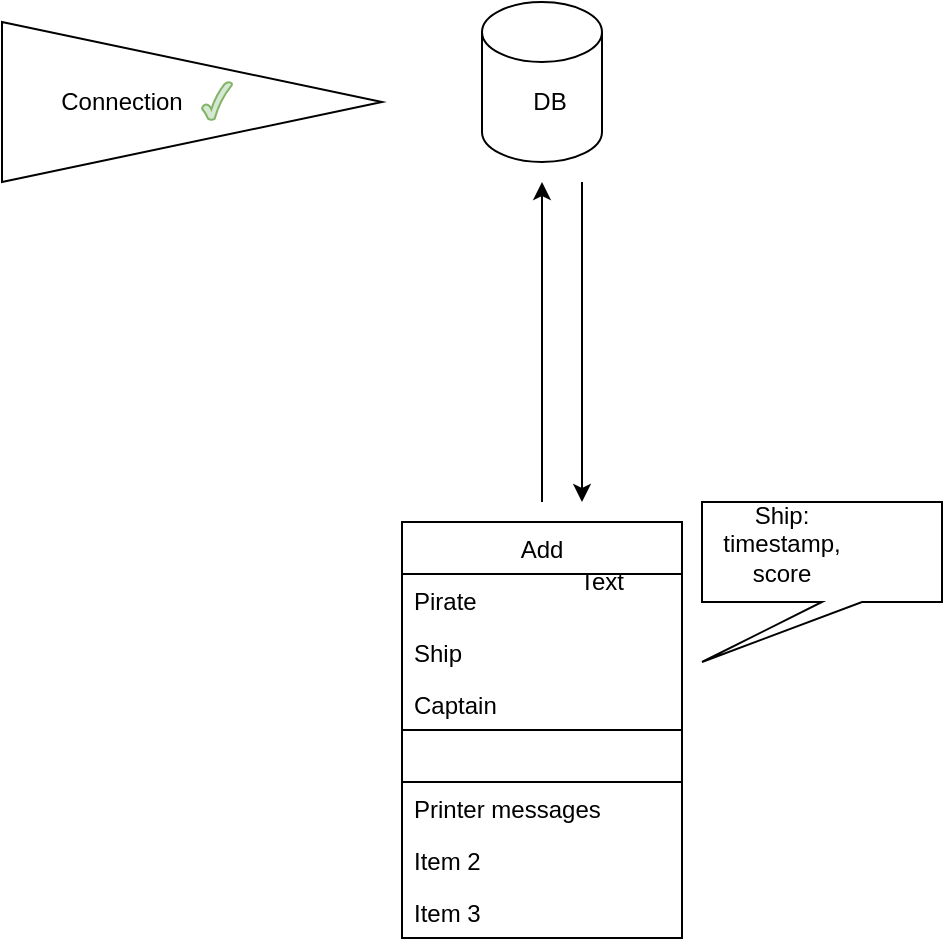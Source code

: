 <mxfile version="15.0.6" type="device"><diagram id="AxKaFnVjwI0AqqhoQMSC" name="Page-1"><mxGraphModel dx="1422" dy="794" grid="1" gridSize="10" guides="1" tooltips="1" connect="1" arrows="1" fold="1" page="1" pageScale="1" pageWidth="827" pageHeight="1169" math="0" shadow="0"><root><mxCell id="0"/><mxCell id="1" parent="0"/><mxCell id="CgCTcG5X03FOBFGtecjk-1" value="" style="shape=cylinder3;whiteSpace=wrap;html=1;boundedLbl=1;backgroundOutline=1;size=15;" vertex="1" parent="1"><mxGeometry x="350" y="110" width="60" height="80" as="geometry"/></mxCell><mxCell id="CgCTcG5X03FOBFGtecjk-2" value="DB" style="text;html=1;strokeColor=none;fillColor=none;align=center;verticalAlign=middle;whiteSpace=wrap;rounded=0;" vertex="1" parent="1"><mxGeometry x="364" y="150" width="40" height="20" as="geometry"/></mxCell><mxCell id="CgCTcG5X03FOBFGtecjk-4" value="" style="endArrow=classic;html=1;" edge="1" parent="1"><mxGeometry width="50" height="50" relative="1" as="geometry"><mxPoint x="380" y="360" as="sourcePoint"/><mxPoint x="380" y="200" as="targetPoint"/></mxGeometry></mxCell><mxCell id="CgCTcG5X03FOBFGtecjk-5" value="Add" style="swimlane;fontStyle=0;childLayout=stackLayout;horizontal=1;startSize=26;horizontalStack=0;resizeParent=1;resizeParentMax=0;resizeLast=0;collapsible=1;marginBottom=0;" vertex="1" parent="1"><mxGeometry x="310" y="370" width="140" height="104" as="geometry"/></mxCell><mxCell id="CgCTcG5X03FOBFGtecjk-6" value="Pirate" style="text;strokeColor=none;fillColor=none;align=left;verticalAlign=top;spacingLeft=4;spacingRight=4;overflow=hidden;rotatable=0;points=[[0,0.5],[1,0.5]];portConstraint=eastwest;" vertex="1" parent="CgCTcG5X03FOBFGtecjk-5"><mxGeometry y="26" width="140" height="26" as="geometry"/></mxCell><mxCell id="CgCTcG5X03FOBFGtecjk-7" value="Ship" style="text;strokeColor=none;fillColor=none;align=left;verticalAlign=top;spacingLeft=4;spacingRight=4;overflow=hidden;rotatable=0;points=[[0,0.5],[1,0.5]];portConstraint=eastwest;" vertex="1" parent="CgCTcG5X03FOBFGtecjk-5"><mxGeometry y="52" width="140" height="26" as="geometry"/></mxCell><mxCell id="CgCTcG5X03FOBFGtecjk-8" value="Captain" style="text;strokeColor=none;fillColor=none;align=left;verticalAlign=top;spacingLeft=4;spacingRight=4;overflow=hidden;rotatable=0;points=[[0,0.5],[1,0.5]];portConstraint=eastwest;" vertex="1" parent="CgCTcG5X03FOBFGtecjk-5"><mxGeometry y="78" width="140" height="26" as="geometry"/></mxCell><mxCell id="CgCTcG5X03FOBFGtecjk-9" value="" style="triangle;whiteSpace=wrap;html=1;" vertex="1" parent="1"><mxGeometry x="110" y="120" width="190" height="80" as="geometry"/></mxCell><mxCell id="CgCTcG5X03FOBFGtecjk-10" value="Connection" style="text;html=1;strokeColor=none;fillColor=none;align=center;verticalAlign=middle;whiteSpace=wrap;rounded=0;" vertex="1" parent="1"><mxGeometry x="150" y="150" width="40" height="20" as="geometry"/></mxCell><mxCell id="CgCTcG5X03FOBFGtecjk-11" value="" style="endArrow=classic;html=1;" edge="1" parent="1"><mxGeometry width="50" height="50" relative="1" as="geometry"><mxPoint x="400" y="200" as="sourcePoint"/><mxPoint x="400" y="360" as="targetPoint"/></mxGeometry></mxCell><mxCell id="CgCTcG5X03FOBFGtecjk-13" value="" style="shape=callout;whiteSpace=wrap;html=1;perimeter=calloutPerimeter;position2=0;" vertex="1" parent="1"><mxGeometry x="460" y="360" width="120" height="80" as="geometry"/></mxCell><mxCell id="CgCTcG5X03FOBFGtecjk-14" value="Ship: timestamp,&lt;br&gt;score" style="text;html=1;strokeColor=none;fillColor=none;align=center;verticalAlign=middle;whiteSpace=wrap;rounded=0;" vertex="1" parent="1"><mxGeometry x="480" y="371" width="40" height="20" as="geometry"/></mxCell><mxCell id="CgCTcG5X03FOBFGtecjk-15" value="" style="swimlane;fontStyle=0;childLayout=stackLayout;horizontal=1;startSize=26;horizontalStack=0;resizeParent=1;resizeParentMax=0;resizeLast=0;collapsible=1;marginBottom=0;" vertex="1" parent="1"><mxGeometry x="310" y="474" width="140" height="104" as="geometry"/></mxCell><mxCell id="CgCTcG5X03FOBFGtecjk-16" value="Printer messages" style="text;strokeColor=none;fillColor=none;align=left;verticalAlign=top;spacingLeft=4;spacingRight=4;overflow=hidden;rotatable=0;points=[[0,0.5],[1,0.5]];portConstraint=eastwest;" vertex="1" parent="CgCTcG5X03FOBFGtecjk-15"><mxGeometry y="26" width="140" height="26" as="geometry"/></mxCell><mxCell id="CgCTcG5X03FOBFGtecjk-17" value="Item 2" style="text;strokeColor=none;fillColor=none;align=left;verticalAlign=top;spacingLeft=4;spacingRight=4;overflow=hidden;rotatable=0;points=[[0,0.5],[1,0.5]];portConstraint=eastwest;" vertex="1" parent="CgCTcG5X03FOBFGtecjk-15"><mxGeometry y="52" width="140" height="26" as="geometry"/></mxCell><mxCell id="CgCTcG5X03FOBFGtecjk-18" value="Item 3" style="text;strokeColor=none;fillColor=none;align=left;verticalAlign=top;spacingLeft=4;spacingRight=4;overflow=hidden;rotatable=0;points=[[0,0.5],[1,0.5]];portConstraint=eastwest;" vertex="1" parent="CgCTcG5X03FOBFGtecjk-15"><mxGeometry y="78" width="140" height="26" as="geometry"/></mxCell><mxCell id="CgCTcG5X03FOBFGtecjk-19" value="Text" style="text;html=1;strokeColor=none;fillColor=none;align=center;verticalAlign=middle;whiteSpace=wrap;rounded=0;" vertex="1" parent="1"><mxGeometry x="390" y="390" width="40" height="20" as="geometry"/></mxCell><mxCell id="CgCTcG5X03FOBFGtecjk-20" value="" style="verticalLabelPosition=bottom;verticalAlign=top;html=1;shape=mxgraph.basic.tick;fillColor=#d5e8d4;strokeColor=#82b366;" vertex="1" parent="1"><mxGeometry x="210" y="150" width="15" height="19" as="geometry"/></mxCell></root></mxGraphModel></diagram></mxfile>